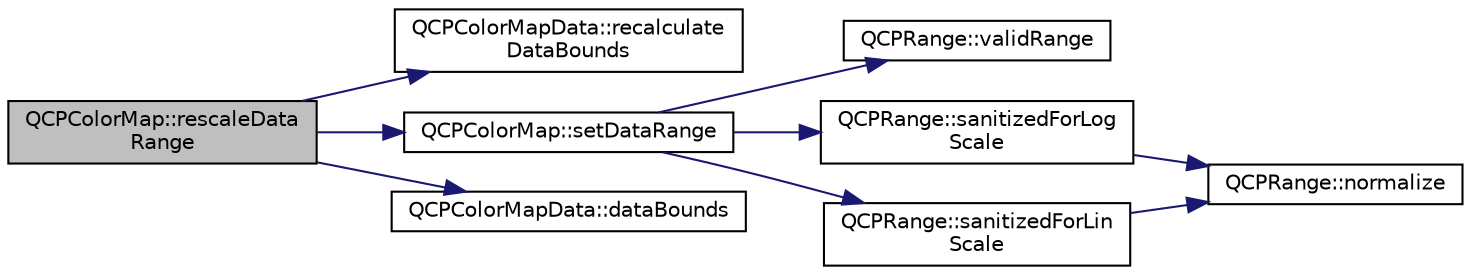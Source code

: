 digraph "QCPColorMap::rescaleDataRange"
{
  edge [fontname="Helvetica",fontsize="10",labelfontname="Helvetica",labelfontsize="10"];
  node [fontname="Helvetica",fontsize="10",shape=record];
  rankdir="LR";
  Node85 [label="QCPColorMap::rescaleData\lRange",height=0.2,width=0.4,color="black", fillcolor="grey75", style="filled", fontcolor="black"];
  Node85 -> Node86 [color="midnightblue",fontsize="10",style="solid",fontname="Helvetica"];
  Node86 [label="QCPColorMapData::recalculate\lDataBounds",height=0.2,width=0.4,color="black", fillcolor="white", style="filled",URL="$d6/dc7/class_q_c_p_color_map_data.html#ab235ade8a4d64bd3adb26a99b3dd57ee"];
  Node85 -> Node87 [color="midnightblue",fontsize="10",style="solid",fontname="Helvetica"];
  Node87 [label="QCPColorMap::setDataRange",height=0.2,width=0.4,color="black", fillcolor="white", style="filled",URL="$df/dea/class_q_c_p_color_map.html#a980b42837821159786a85b4b7dcb8774"];
  Node87 -> Node88 [color="midnightblue",fontsize="10",style="solid",fontname="Helvetica"];
  Node88 [label="QCPRange::validRange",height=0.2,width=0.4,color="black", fillcolor="white", style="filled",URL="$d8/d0b/class_q_c_p_range.html#ab38bd4841c77c7bb86c9eea0f142dcc0"];
  Node87 -> Node89 [color="midnightblue",fontsize="10",style="solid",fontname="Helvetica"];
  Node89 [label="QCPRange::sanitizedForLog\lScale",height=0.2,width=0.4,color="black", fillcolor="white", style="filled",URL="$d8/d0b/class_q_c_p_range.html#a3d66288d66e1d6df3636075eb42502ee"];
  Node89 -> Node90 [color="midnightblue",fontsize="10",style="solid",fontname="Helvetica"];
  Node90 [label="QCPRange::normalize",height=0.2,width=0.4,color="black", fillcolor="white", style="filled",URL="$d8/d0b/class_q_c_p_range.html#af914a7740269b0604d0827c634a878a9"];
  Node87 -> Node91 [color="midnightblue",fontsize="10",style="solid",fontname="Helvetica"];
  Node91 [label="QCPRange::sanitizedForLin\lScale",height=0.2,width=0.4,color="black", fillcolor="white", style="filled",URL="$d8/d0b/class_q_c_p_range.html#a808751fdd9b17ef52327ba011df2e5f1"];
  Node91 -> Node90 [color="midnightblue",fontsize="10",style="solid",fontname="Helvetica"];
  Node85 -> Node92 [color="midnightblue",fontsize="10",style="solid",fontname="Helvetica"];
  Node92 [label="QCPColorMapData::dataBounds",height=0.2,width=0.4,color="black", fillcolor="white", style="filled",URL="$d6/dc7/class_q_c_p_color_map_data.html#ab7620248272c5ddd9a3f877f07179f6d"];
}
